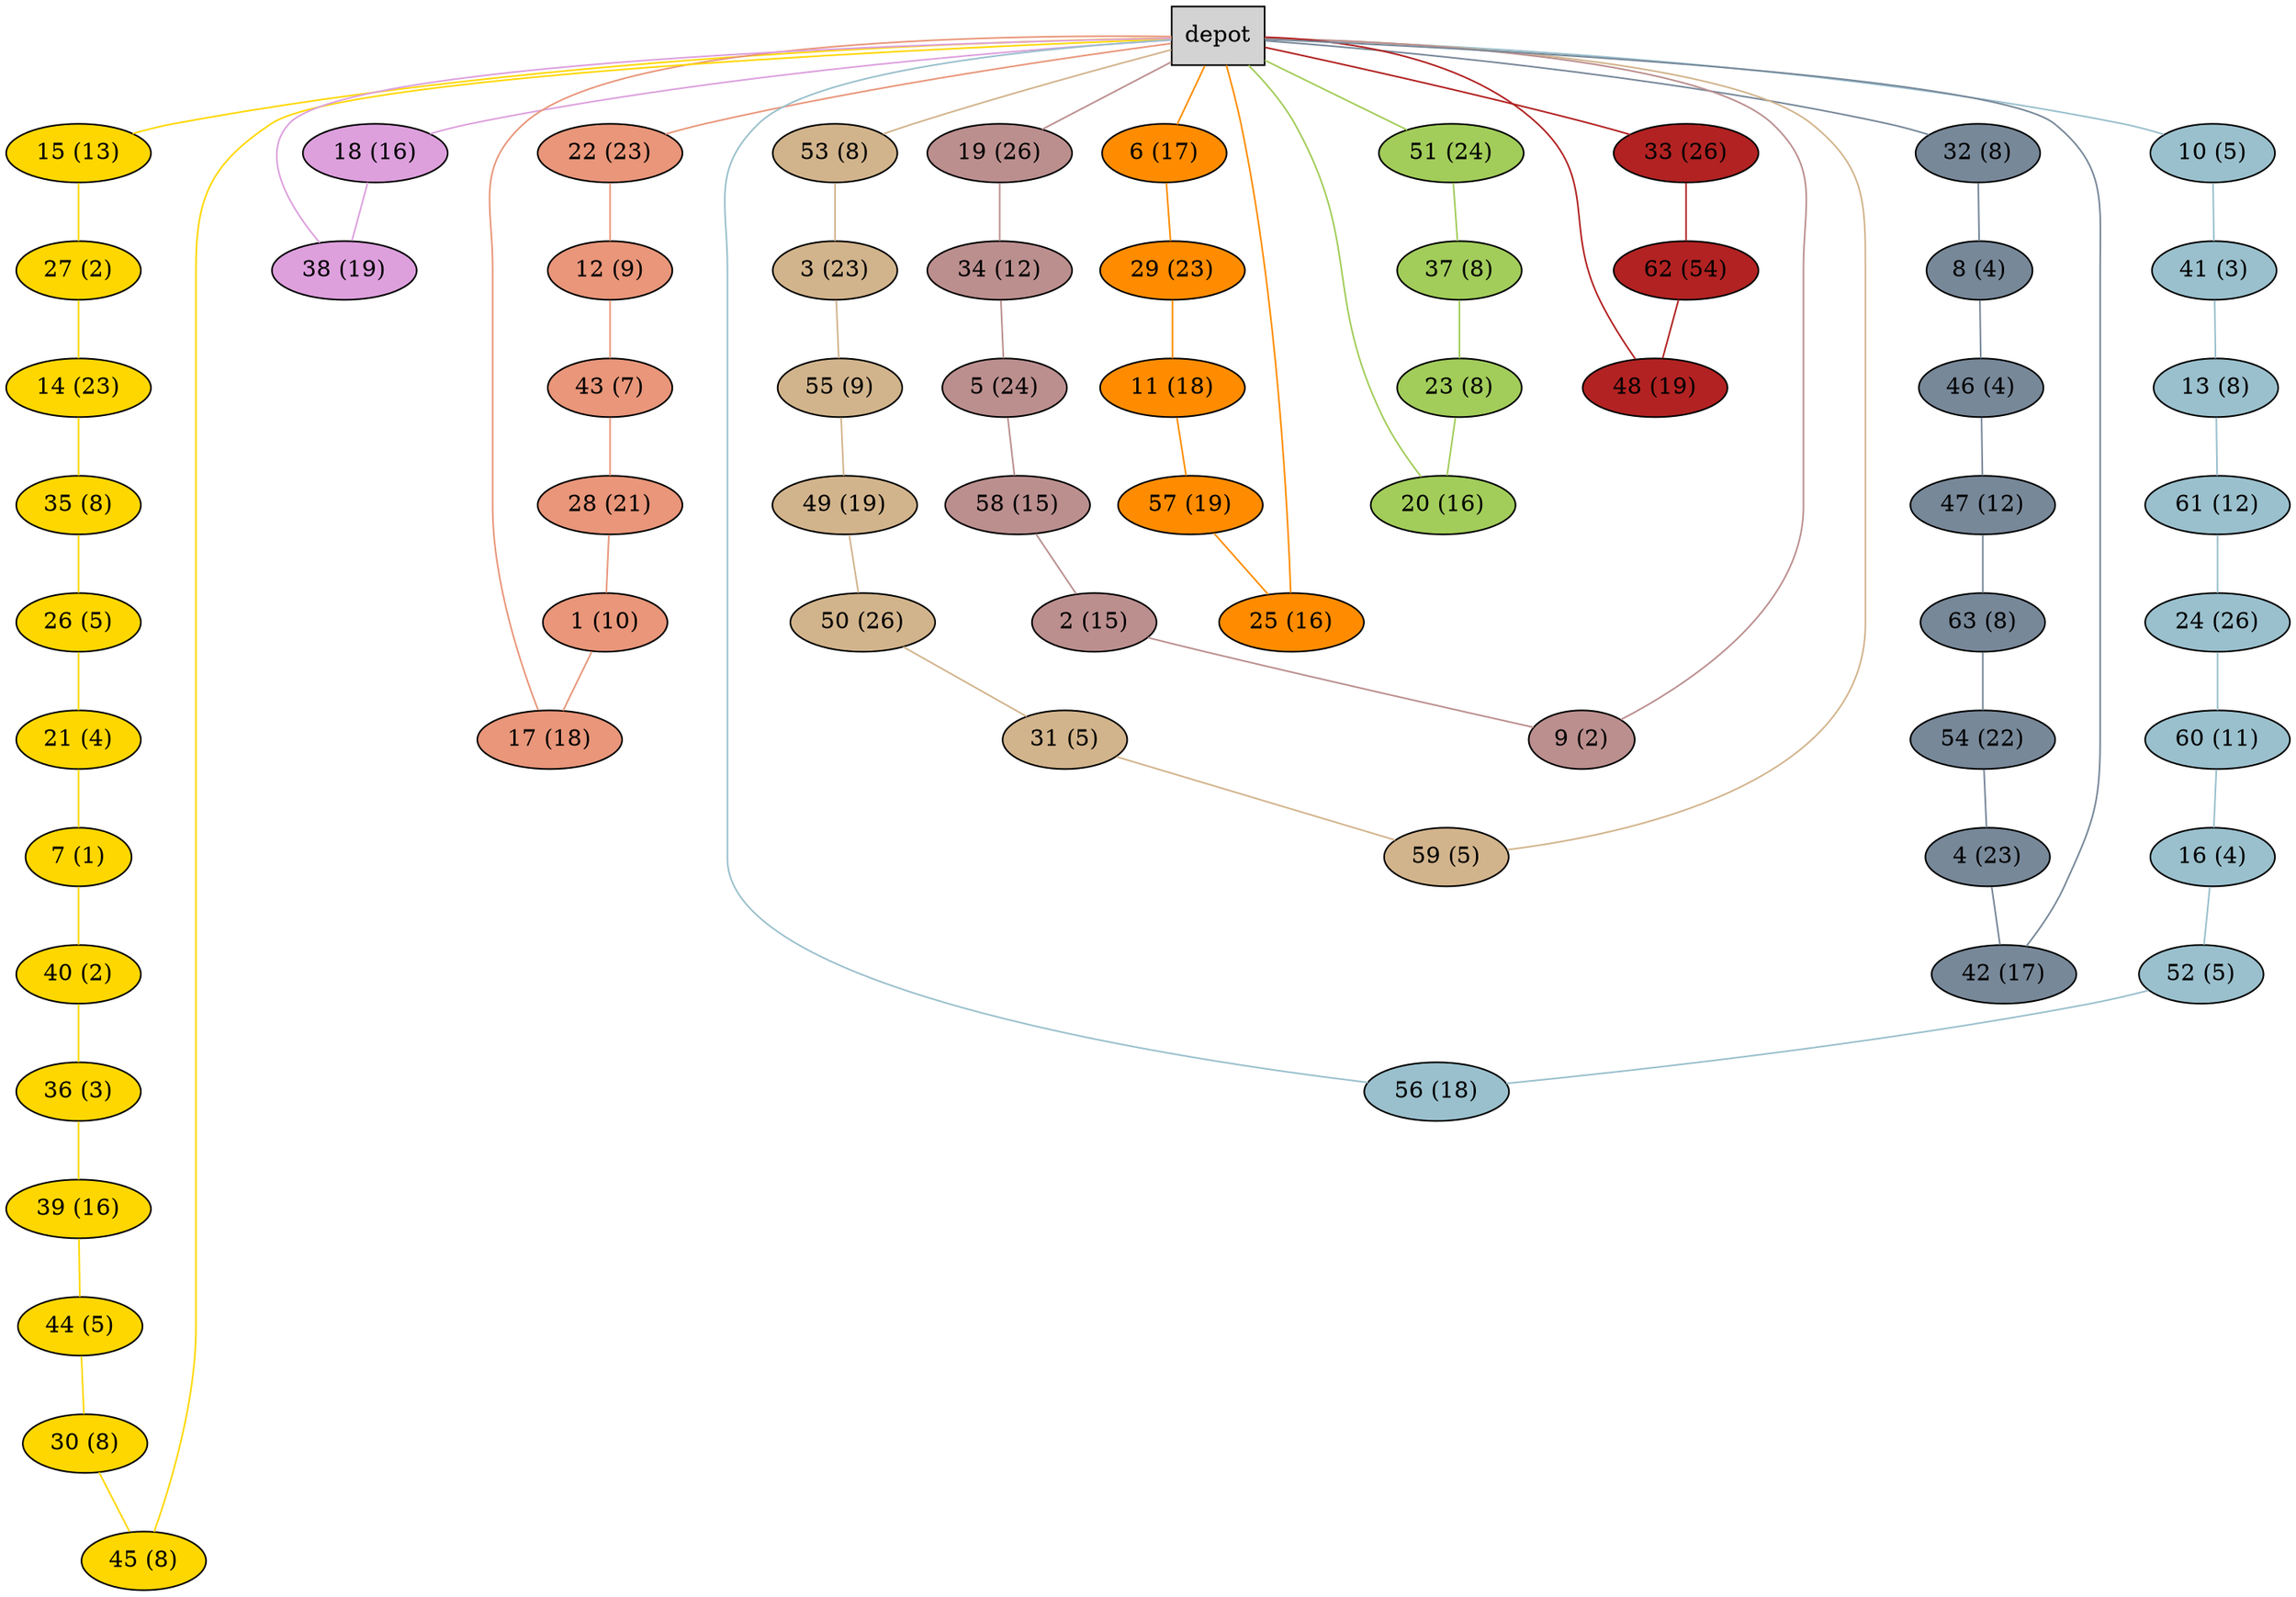 graph G {
  0[shape = box, label = "depot", style = filled ];
  22[shape = ellipse, label = "22 (23)", style = filled , fillcolor = darksalmon ];
  "0"--"22"[color = darksalmon];
  12[shape = ellipse, label = "12 (9)", style = filled , fillcolor = darksalmon ];
  "22"--"12"[color = darksalmon];
  43[shape = ellipse, label = "43 (7)", style = filled , fillcolor = darksalmon ];
  "12"--"43"[color = darksalmon];
  28[shape = ellipse, label = "28 (21)", style = filled , fillcolor = darksalmon ];
  "43"--"28"[color = darksalmon];
  1[shape = ellipse, label = "1 (10)", style = filled , fillcolor = darksalmon ];
  "28"--"1"[color = darksalmon];
  17[shape = ellipse, label = "17 (18)", style = filled , fillcolor = darksalmon ];
  "1"--"17"[color = darksalmon];
  "17"--"0"[color = darksalmon];
  15[shape = ellipse, label = "15 (13)", style = filled , fillcolor = gold ];
  "0"--"15"[color = gold];
  27[shape = ellipse, label = "27 (2)", style = filled , fillcolor = gold ];
  "15"--"27"[color = gold];
  14[shape = ellipse, label = "14 (23)", style = filled , fillcolor = gold ];
  "27"--"14"[color = gold];
  35[shape = ellipse, label = "35 (8)", style = filled , fillcolor = gold ];
  "14"--"35"[color = gold];
  26[shape = ellipse, label = "26 (5)", style = filled , fillcolor = gold ];
  "35"--"26"[color = gold];
  21[shape = ellipse, label = "21 (4)", style = filled , fillcolor = gold ];
  "26"--"21"[color = gold];
  7[shape = ellipse, label = "7 (1)", style = filled , fillcolor = gold ];
  "21"--"7"[color = gold];
  40[shape = ellipse, label = "40 (2)", style = filled , fillcolor = gold ];
  "7"--"40"[color = gold];
  36[shape = ellipse, label = "36 (3)", style = filled , fillcolor = gold ];
  "40"--"36"[color = gold];
  39[shape = ellipse, label = "39 (16)", style = filled , fillcolor = gold ];
  "36"--"39"[color = gold];
  44[shape = ellipse, label = "44 (5)", style = filled , fillcolor = gold ];
  "39"--"44"[color = gold];
  30[shape = ellipse, label = "30 (8)", style = filled , fillcolor = gold ];
  "44"--"30"[color = gold];
  45[shape = ellipse, label = "45 (8)", style = filled , fillcolor = gold ];
  "30"--"45"[color = gold];
  "45"--"0"[color = gold];
  18[shape = ellipse, label = "18 (16)", style = filled , fillcolor = plum ];
  "0"--"18"[color = plum];
  38[shape = ellipse, label = "38 (19)", style = filled , fillcolor = plum ];
  "18"--"38"[color = plum];
  "38"--"0"[color = plum];
  53[shape = ellipse, label = "53 (8)", style = filled , fillcolor = tan ];
  "0"--"53"[color = tan];
  3[shape = ellipse, label = "3 (23)", style = filled , fillcolor = tan ];
  "53"--"3"[color = tan];
  55[shape = ellipse, label = "55 (9)", style = filled , fillcolor = tan ];
  "3"--"55"[color = tan];
  49[shape = ellipse, label = "49 (19)", style = filled , fillcolor = tan ];
  "55"--"49"[color = tan];
  50[shape = ellipse, label = "50 (26)", style = filled , fillcolor = tan ];
  "49"--"50"[color = tan];
  31[shape = ellipse, label = "31 (5)", style = filled , fillcolor = tan ];
  "50"--"31"[color = tan];
  59[shape = ellipse, label = "59 (5)", style = filled , fillcolor = tan ];
  "31"--"59"[color = tan];
  "59"--"0"[color = tan];
  6[shape = ellipse, label = "6 (17)", style = filled , fillcolor = darkorange ];
  "0"--"6"[color = darkorange];
  29[shape = ellipse, label = "29 (23)", style = filled , fillcolor = darkorange ];
  "6"--"29"[color = darkorange];
  11[shape = ellipse, label = "11 (18)", style = filled , fillcolor = darkorange ];
  "29"--"11"[color = darkorange];
  57[shape = ellipse, label = "57 (19)", style = filled , fillcolor = darkorange ];
  "11"--"57"[color = darkorange];
  25[shape = ellipse, label = "25 (16)", style = filled , fillcolor = darkorange ];
  "57"--"25"[color = darkorange];
  "25"--"0"[color = darkorange];
  19[shape = ellipse, label = "19 (26)", style = filled , fillcolor = rosybrown ];
  "0"--"19"[color = rosybrown];
  34[shape = ellipse, label = "34 (12)", style = filled , fillcolor = rosybrown ];
  "19"--"34"[color = rosybrown];
  5[shape = ellipse, label = "5 (24)", style = filled , fillcolor = rosybrown ];
  "34"--"5"[color = rosybrown];
  58[shape = ellipse, label = "58 (15)", style = filled , fillcolor = rosybrown ];
  "5"--"58"[color = rosybrown];
  2[shape = ellipse, label = "2 (15)", style = filled , fillcolor = rosybrown ];
  "58"--"2"[color = rosybrown];
  9[shape = ellipse, label = "9 (2)", style = filled , fillcolor = rosybrown ];
  "2"--"9"[color = rosybrown];
  "9"--"0"[color = rosybrown];
  51[shape = ellipse, label = "51 (24)", style = filled , fillcolor = darkolivegreen3 ];
  "0"--"51"[color = darkolivegreen3];
  37[shape = ellipse, label = "37 (8)", style = filled , fillcolor = darkolivegreen3 ];
  "51"--"37"[color = darkolivegreen3];
  23[shape = ellipse, label = "23 (8)", style = filled , fillcolor = darkolivegreen3 ];
  "37"--"23"[color = darkolivegreen3];
  20[shape = ellipse, label = "20 (16)", style = filled , fillcolor = darkolivegreen3 ];
  "23"--"20"[color = darkolivegreen3];
  "20"--"0"[color = darkolivegreen3];
  10[shape = ellipse, label = "10 (5)", style = filled , fillcolor = lightblue3 ];
  "0"--"10"[color = lightblue3];
  41[shape = ellipse, label = "41 (3)", style = filled , fillcolor = lightblue3 ];
  "10"--"41"[color = lightblue3];
  13[shape = ellipse, label = "13 (8)", style = filled , fillcolor = lightblue3 ];
  "41"--"13"[color = lightblue3];
  61[shape = ellipse, label = "61 (12)", style = filled , fillcolor = lightblue3 ];
  "13"--"61"[color = lightblue3];
  24[shape = ellipse, label = "24 (26)", style = filled , fillcolor = lightblue3 ];
  "61"--"24"[color = lightblue3];
  60[shape = ellipse, label = "60 (11)", style = filled , fillcolor = lightblue3 ];
  "24"--"60"[color = lightblue3];
  16[shape = ellipse, label = "16 (4)", style = filled , fillcolor = lightblue3 ];
  "60"--"16"[color = lightblue3];
  52[shape = ellipse, label = "52 (5)", style = filled , fillcolor = lightblue3 ];
  "16"--"52"[color = lightblue3];
  56[shape = ellipse, label = "56 (18)", style = filled , fillcolor = lightblue3 ];
  "52"--"56"[color = lightblue3];
  "56"--"0"[color = lightblue3];
  33[shape = ellipse, label = "33 (26)", style = filled , fillcolor = firebrick ];
  "0"--"33"[color = firebrick];
  62[shape = ellipse, label = "62 (54)", style = filled , fillcolor = firebrick ];
  "33"--"62"[color = firebrick];
  48[shape = ellipse, label = "48 (19)", style = filled , fillcolor = firebrick ];
  "62"--"48"[color = firebrick];
  "48"--"0"[color = firebrick];
  32[shape = ellipse, label = "32 (8)", style = filled , fillcolor = lightslategray ];
  "0"--"32"[color = lightslategray];
  8[shape = ellipse, label = "8 (4)", style = filled , fillcolor = lightslategray ];
  "32"--"8"[color = lightslategray];
  46[shape = ellipse, label = "46 (4)", style = filled , fillcolor = lightslategray ];
  "8"--"46"[color = lightslategray];
  47[shape = ellipse, label = "47 (12)", style = filled , fillcolor = lightslategray ];
  "46"--"47"[color = lightslategray];
  63[shape = ellipse, label = "63 (8)", style = filled , fillcolor = lightslategray ];
  "47"--"63"[color = lightslategray];
  54[shape = ellipse, label = "54 (22)", style = filled , fillcolor = lightslategray ];
  "63"--"54"[color = lightslategray];
  4[shape = ellipse, label = "4 (23)", style = filled , fillcolor = lightslategray ];
  "54"--"4"[color = lightslategray];
  42[shape = ellipse, label = "42 (17)", style = filled , fillcolor = lightslategray ];
  "4"--"42"[color = lightslategray];
  "42"--"0"[color = lightslategray];
}

